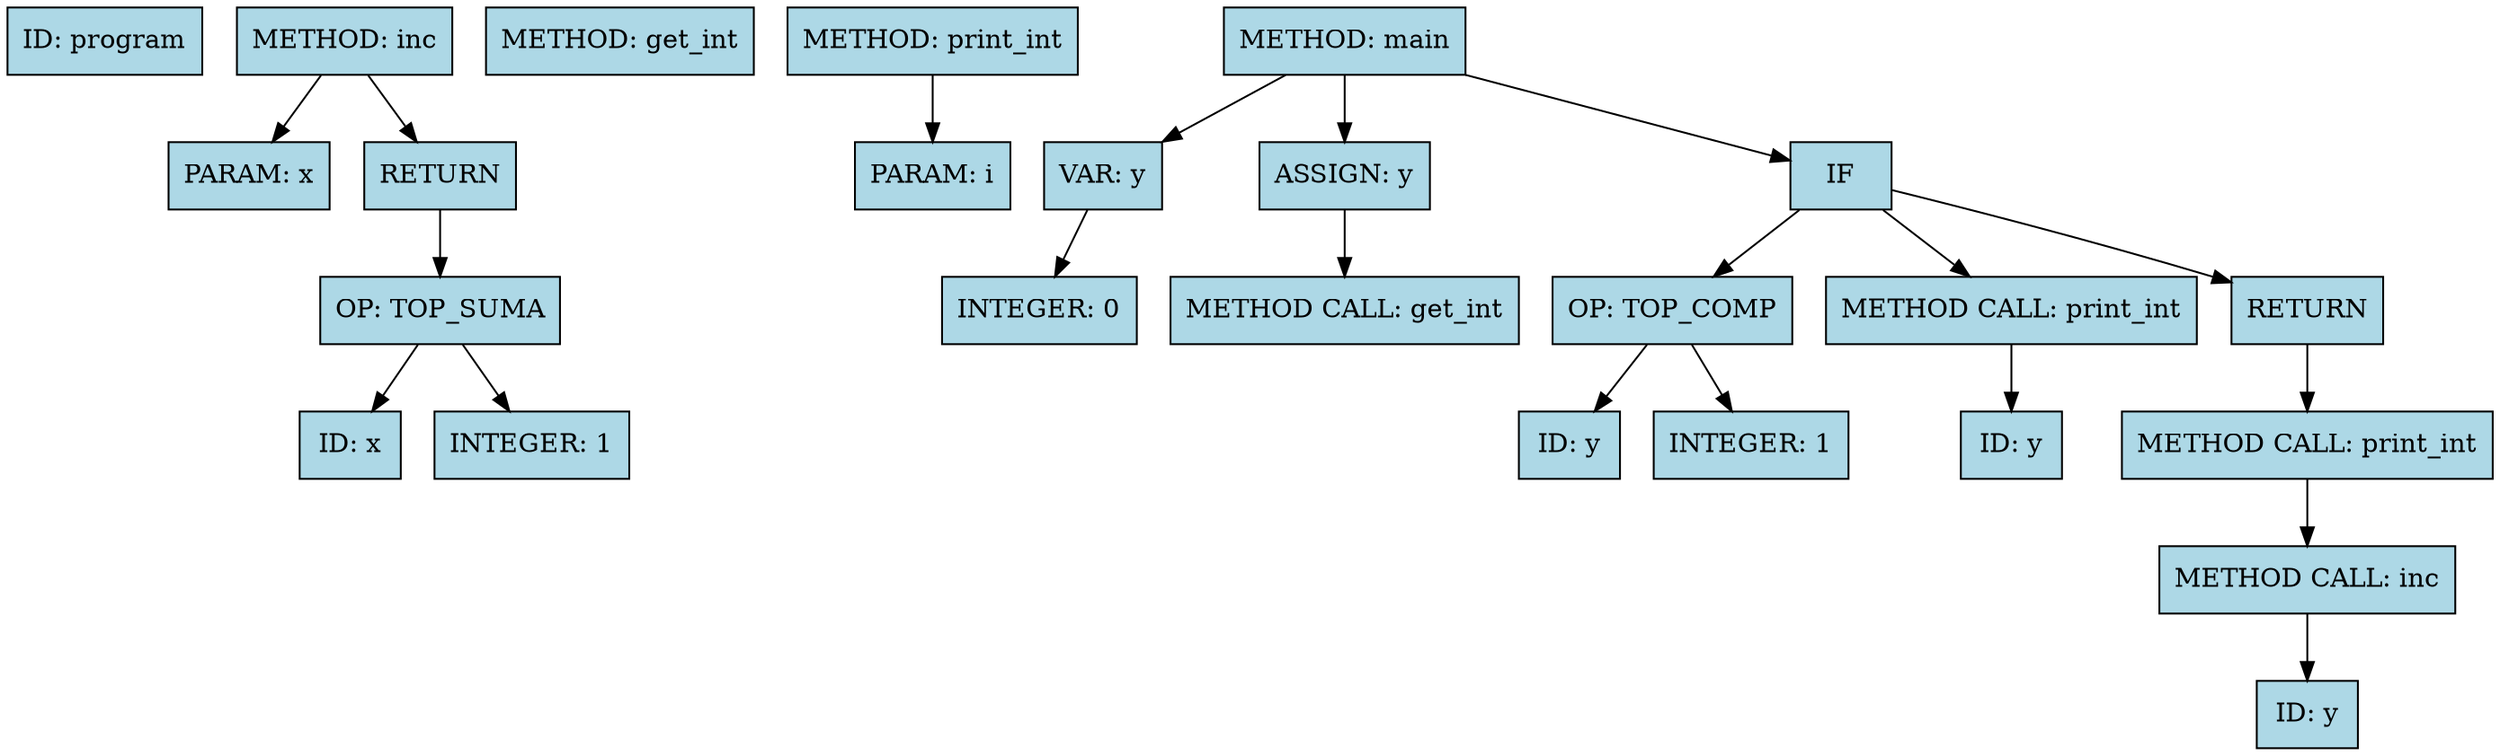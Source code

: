 digraph AST {
  rankdir=TB;
  node [shape=box, style=filled, fillcolor=lightblue];
  "n0" [label="ID: program"];
  "n1" [label="METHOD: inc"];
  "n2" [label="PARAM: x"];
  "n1" -> "n2";
  "n3" [label="RETURN"];
  "n1" -> "n3";
  "n4" [label="OP: TOP_SUMA"];
  "n3" -> "n4";
  "n5" [label="ID: x"];
  "n4" -> "n5";
  "n6" [label="INTEGER: 1"];
  "n4" -> "n6";
  "n7" [label="METHOD: get_int"];
  "n8" [label="METHOD: print_int"];
  "n9" [label="PARAM: i"];
  "n8" -> "n9";
  "n10" [label="METHOD: main"];
  "n11" [label="VAR: y"];
  "n10" -> "n11";
  "n12" [label="INTEGER: 0"];
  "n11" -> "n12";
  "n13" [label="ASSIGN: y"];
  "n10" -> "n13";
  "n14" [label="METHOD CALL: get_int"];
  "n13" -> "n14";
  "n15" [label="IF"];
  "n10" -> "n15";
  "n16" [label="OP: TOP_COMP"];
  "n15" -> "n16";
  "n17" [label="ID: y"];
  "n16" -> "n17";
  "n18" [label="INTEGER: 1"];
  "n16" -> "n18";
  "n19" [label="METHOD CALL: print_int"];
  "n15" -> "n19";
  "n20" [label="ID: y"];
  "n19" -> "n20";
  "n21" [label="RETURN"];
  "n15" -> "n21";
  "n22" [label="METHOD CALL: print_int"];
  "n21" -> "n22";
  "n23" [label="METHOD CALL: inc"];
  "n22" -> "n23";
  "n24" [label="ID: y"];
  "n23" -> "n24";
}
